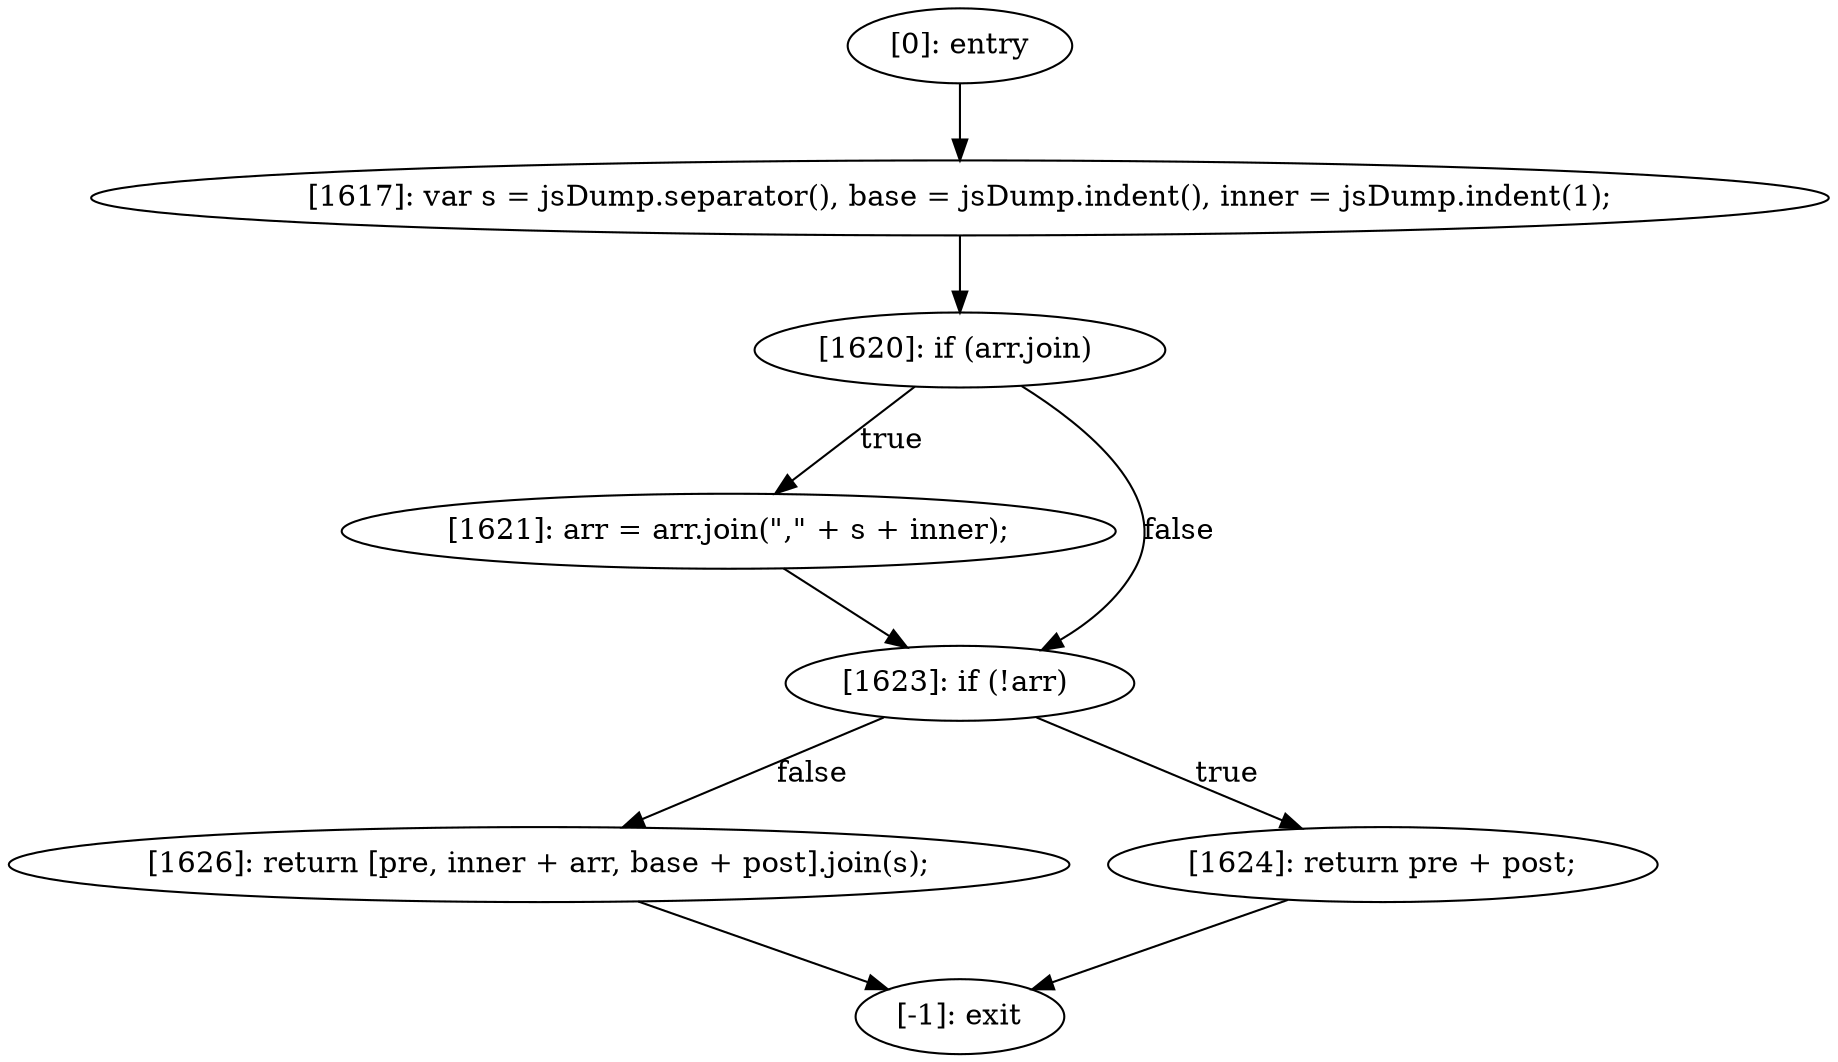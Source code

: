 digraph {
"0" [label="[1617]: var s = jsDump.separator(), base = jsDump.indent(), inner = jsDump.indent(1);\n"] 
"1" [label="[1626]: return [pre, inner + arr, base + post].join(s);\n"] 
"2" [label="[1621]: arr = arr.join(\",\" + s + inner);\n"] 
"3" [label="[1624]: return pre + post;\n"] 
"4" [label="[1620]: if (arr.join) "] 
"5" [label="[1623]: if (!arr) "] 
"6" [label="[-1]: exit"] 
"7" [label="[0]: entry"] 
"0" -> "4" [label=""] 
"1" -> "6" [label=""] 
"2" -> "5" [label=""] 
"3" -> "6" [label=""] 
"4" -> "2" [label="true"] 
"4" -> "5" [label="false"] 
"5" -> "3" [label="true"] 
"5" -> "1" [label="false"] 
"7" -> "0" [label=""] 
}
